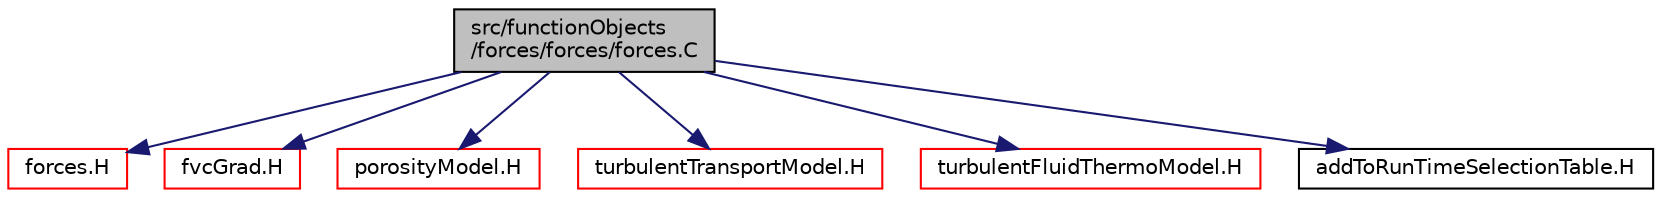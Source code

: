 digraph "src/functionObjects/forces/forces/forces.C"
{
  bgcolor="transparent";
  edge [fontname="Helvetica",fontsize="10",labelfontname="Helvetica",labelfontsize="10"];
  node [fontname="Helvetica",fontsize="10",shape=record];
  Node1 [label="src/functionObjects\l/forces/forces/forces.C",height=0.2,width=0.4,color="black", fillcolor="grey75", style="filled", fontcolor="black"];
  Node1 -> Node2 [color="midnightblue",fontsize="10",style="solid",fontname="Helvetica"];
  Node2 [label="forces.H",height=0.2,width=0.4,color="red",URL="$a06432.html"];
  Node1 -> Node3 [color="midnightblue",fontsize="10",style="solid",fontname="Helvetica"];
  Node3 [label="fvcGrad.H",height=0.2,width=0.4,color="red",URL="$a05840.html",tooltip="Calculate the gradient of the given field. "];
  Node1 -> Node4 [color="midnightblue",fontsize="10",style="solid",fontname="Helvetica"];
  Node4 [label="porosityModel.H",height=0.2,width=0.4,color="red",URL="$a05245.html"];
  Node1 -> Node5 [color="midnightblue",fontsize="10",style="solid",fontname="Helvetica"];
  Node5 [label="turbulentTransportModel.H",height=0.2,width=0.4,color="red",URL="$a10722.html"];
  Node1 -> Node6 [color="midnightblue",fontsize="10",style="solid",fontname="Helvetica"];
  Node6 [label="turbulentFluidThermoModel.H",height=0.2,width=0.4,color="red",URL="$a10703.html"];
  Node1 -> Node7 [color="midnightblue",fontsize="10",style="solid",fontname="Helvetica"];
  Node7 [label="addToRunTimeSelectionTable.H",height=0.2,width=0.4,color="black",URL="$a08150.html",tooltip="Macros for easy insertion into run-time selection tables. "];
}
